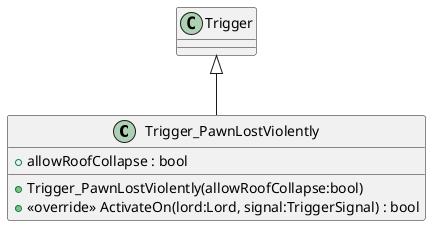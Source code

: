 @startuml
class Trigger_PawnLostViolently {
    + allowRoofCollapse : bool
    + Trigger_PawnLostViolently(allowRoofCollapse:bool)
    + <<override>> ActivateOn(lord:Lord, signal:TriggerSignal) : bool
}
Trigger <|-- Trigger_PawnLostViolently
@enduml
